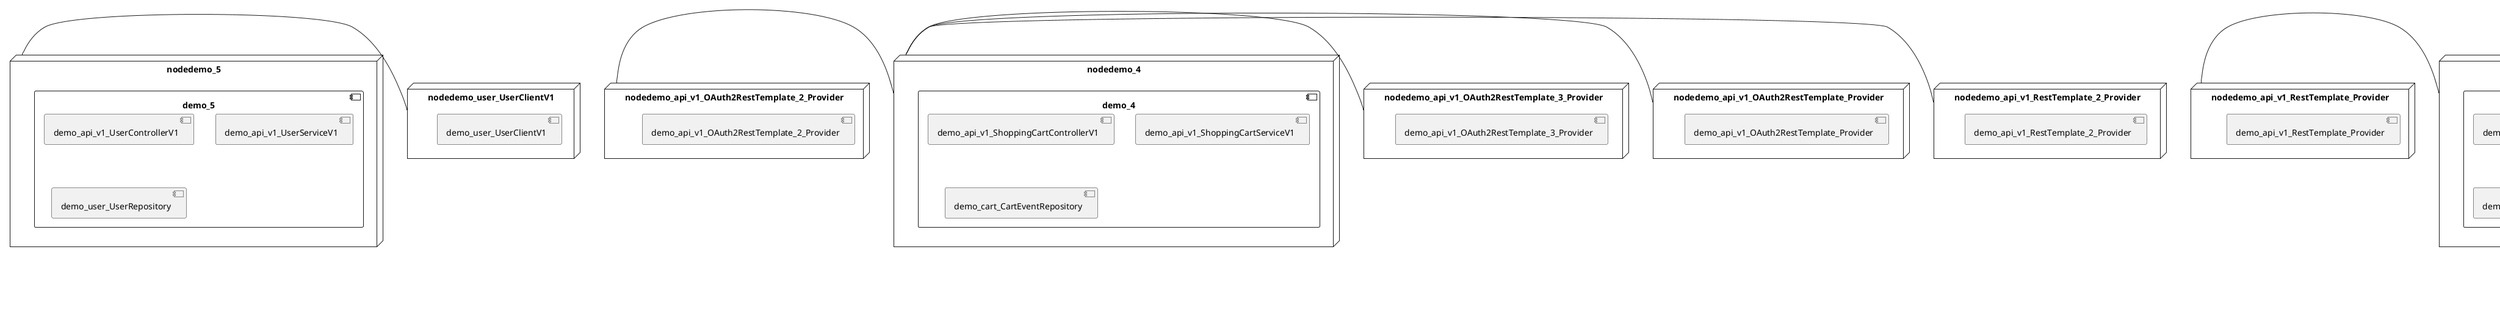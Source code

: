 @startuml
skinparam fixCircleLabelOverlapping true
skinparam componentStyle uml2
node nodedemo {
component demo {
[demo_UserController] [[kbastani-spring-cloud-event-sourcing-example.system#_zKghcNeeEe-wDpdpSOK6rQ]]
[demo_UserRepository] [[kbastani-spring-cloud-event-sourcing-example.system#_zKghcNeeEe-wDpdpSOK6rQ]]
[demo_UserService] [[kbastani-spring-cloud-event-sourcing-example.system#_zKghcNeeEe-wDpdpSOK6rQ]]
[demo_login_UserController] [[kbastani-spring-cloud-event-sourcing-example.system#_zKghcNeeEe-wDpdpSOK6rQ]]
}
}
node nodedemo_2 {
component demo_2 {
[DatabaseInitializer] [[kbastani-spring-cloud-event-sourcing-example.system#_zKghcNeeEe-wDpdpSOK6rQ]]
[demo_api_v1_OrderControllerV1] [[kbastani-spring-cloud-event-sourcing-example.system#_zKghcNeeEe-wDpdpSOK6rQ]]
[demo_api_v1_OrderServiceV1] [[kbastani-spring-cloud-event-sourcing-example.system#_zKghcNeeEe-wDpdpSOK6rQ]]
[demo_config_DatabaseInitializer] [[kbastani-spring-cloud-event-sourcing-example.system#_zKghcNeeEe-wDpdpSOK6rQ]]
[demo_invoice_InvoiceRepository] [[kbastani-spring-cloud-event-sourcing-example.system#_zKghcNeeEe-wDpdpSOK6rQ]]
[demo_order_OrderEventRepository] [[kbastani-spring-cloud-event-sourcing-example.system#_zKghcNeeEe-wDpdpSOK6rQ]]
[demo_order_OrderRepository] [[kbastani-spring-cloud-event-sourcing-example.system#_zKghcNeeEe-wDpdpSOK6rQ]]
}
}
node nodedemo_3 {
component demo_3 {
[demo_api_v1_CatalogControllerV1] [[kbastani-spring-cloud-event-sourcing-example.system#_zKghcNeeEe-wDpdpSOK6rQ]]
[demo_api_v1_CatalogServiceV1] [[kbastani-spring-cloud-event-sourcing-example.system#_zKghcNeeEe-wDpdpSOK6rQ]]
[demo_catalog_CatalogInfoRepository] [[kbastani-spring-cloud-event-sourcing-example.system#_zKghcNeeEe-wDpdpSOK6rQ]]
}
}
node nodedemo_4 {
component demo_4 {
[demo_api_v1_ShoppingCartControllerV1] [[kbastani-spring-cloud-event-sourcing-example.system#_zKghcNeeEe-wDpdpSOK6rQ]]
[demo_api_v1_ShoppingCartServiceV1] [[kbastani-spring-cloud-event-sourcing-example.system#_zKghcNeeEe-wDpdpSOK6rQ]]
[demo_cart_CartEventRepository] [[kbastani-spring-cloud-event-sourcing-example.system#_zKghcNeeEe-wDpdpSOK6rQ]]
}
}
node nodedemo_5 {
component demo_5 {
[demo_api_v1_UserControllerV1] [[kbastani-spring-cloud-event-sourcing-example.system#_zKghcNeeEe-wDpdpSOK6rQ]]
[demo_api_v1_UserServiceV1] [[kbastani-spring-cloud-event-sourcing-example.system#_zKghcNeeEe-wDpdpSOK6rQ]]
[demo_user_UserRepository] [[kbastani-spring-cloud-event-sourcing-example.system#_zKghcNeeEe-wDpdpSOK6rQ]]
}
}
node nodedemo_6 {
component demo_6 {
[demo_account_AccountRepository] [[kbastani-spring-cloud-event-sourcing-example.system#_zKghcNeeEe-wDpdpSOK6rQ]]
[demo_api_v1_AccountControllerV1] [[kbastani-spring-cloud-event-sourcing-example.system#_zKghcNeeEe-wDpdpSOK6rQ]]
[demo_api_v1_AccountServiceV1] [[kbastani-spring-cloud-event-sourcing-example.system#_zKghcNeeEe-wDpdpSOK6rQ]]
}
}
node nodedemo_v1 {
component demo_v1 {
[demo_v1_InventoryControllerV1] [[kbastani-spring-cloud-event-sourcing-example.system#_zKghcNeeEe-wDpdpSOK6rQ]]
[demo_v1_InventoryServiceV1] [[kbastani-spring-cloud-event-sourcing-example.system#_zKghcNeeEe-wDpdpSOK6rQ]]
}
}
node nodedemo_api_v1_OAuth2RestTemplate_2_Provider {
[demo_api_v1_OAuth2RestTemplate_2_Provider] [[kbastani-spring-cloud-event-sourcing-example.system#_zKghcNeeEe-wDpdpSOK6rQ]]
}
node nodedemo_api_v1_OAuth2RestTemplate_3_Provider {
[demo_api_v1_OAuth2RestTemplate_3_Provider] [[kbastani-spring-cloud-event-sourcing-example.system#_zKghcNeeEe-wDpdpSOK6rQ]]
}
node nodedemo_api_v1_OAuth2RestTemplate_Provider {
[demo_api_v1_OAuth2RestTemplate_Provider] [[kbastani-spring-cloud-event-sourcing-example.system#_zKghcNeeEe-wDpdpSOK6rQ]]
}
node nodedemo_api_v1_RestTemplate_2_Provider {
[demo_api_v1_RestTemplate_2_Provider] [[kbastani-spring-cloud-event-sourcing-example.system#_zKghcNeeEe-wDpdpSOK6rQ]]
}
node nodedemo_api_v1_RestTemplate_Provider {
[demo_api_v1_RestTemplate_Provider] [[kbastani-spring-cloud-event-sourcing-example.system#_zKghcNeeEe-wDpdpSOK6rQ]]
}
node nodedemo_inventory_InventoryRepository_Provider {
[demo_inventory_InventoryRepository_Provider] [[kbastani-spring-cloud-event-sourcing-example.system#_zKghcNeeEe-wDpdpSOK6rQ]]
}
node nodedemo_login_AuthenticationManager_Provider {
[demo_login_AuthenticationManager_Provider] [[kbastani-spring-cloud-event-sourcing-example.system#_zKghcNeeEe-wDpdpSOK6rQ]]
}
node nodedemo_login_ClientDetailsService_Provider {
[demo_login_ClientDetailsService_Provider] [[kbastani-spring-cloud-event-sourcing-example.system#_zKghcNeeEe-wDpdpSOK6rQ]]
}
node nodedemo_login_HttpSessionSecurityContextRepository_Provider {
[demo_login_HttpSessionSecurityContextRepository_Provider] [[kbastani-spring-cloud-event-sourcing-example.system#_zKghcNeeEe-wDpdpSOK6rQ]]
}
node nodedemo_login_LoginController {
[demo_login_LoginController] [[kbastani-spring-cloud-event-sourcing-example.system#_zKghcNeeEe-wDpdpSOK6rQ]]
}
node nodedemo_product_ProductRepository_Provider {
[demo_product_ProductRepository_Provider] [[kbastani-spring-cloud-event-sourcing-example.system#_zKghcNeeEe-wDpdpSOK6rQ]]
}
node nodedemo_user_UserClientV1 {
[demo_user_UserClientV1] [[kbastani-spring-cloud-event-sourcing-example.system#_zKghcNeeEe-wDpdpSOK6rQ]]
}
node nodedemo_v1_Session_Provider {
[demo_v1_Session_Provider] [[kbastani-spring-cloud-event-sourcing-example.system#_zKghcNeeEe-wDpdpSOK6rQ]]
}
[nodedemo_5] - [nodedemo_user_UserClientV1]
[nodedemo_api_v1_OAuth2RestTemplate_2_Provider] - [nodedemo_4]
[nodedemo_api_v1_OAuth2RestTemplate_3_Provider] - [nodedemo_4]
[nodedemo_api_v1_OAuth2RestTemplate_Provider] - [nodedemo_4]
[nodedemo_api_v1_RestTemplate_2_Provider] - [nodedemo_4]
[nodedemo_api_v1_RestTemplate_Provider] - [nodedemo_3]
[nodedemo_inventory_InventoryRepository_Provider] - [nodedemo_v1]
[nodedemo_login_AuthenticationManager_Provider] - [nodedemo_login_LoginController]
[nodedemo_login_ClientDetailsService_Provider] - [nodedemo_login_LoginController]
[nodedemo_login_HttpSessionSecurityContextRepository_Provider] - [nodedemo_login_LoginController]
[nodedemo_product_ProductRepository_Provider] - [nodedemo_v1]
[nodedemo_v1_Session_Provider] - [nodedemo_v1]

@enduml
